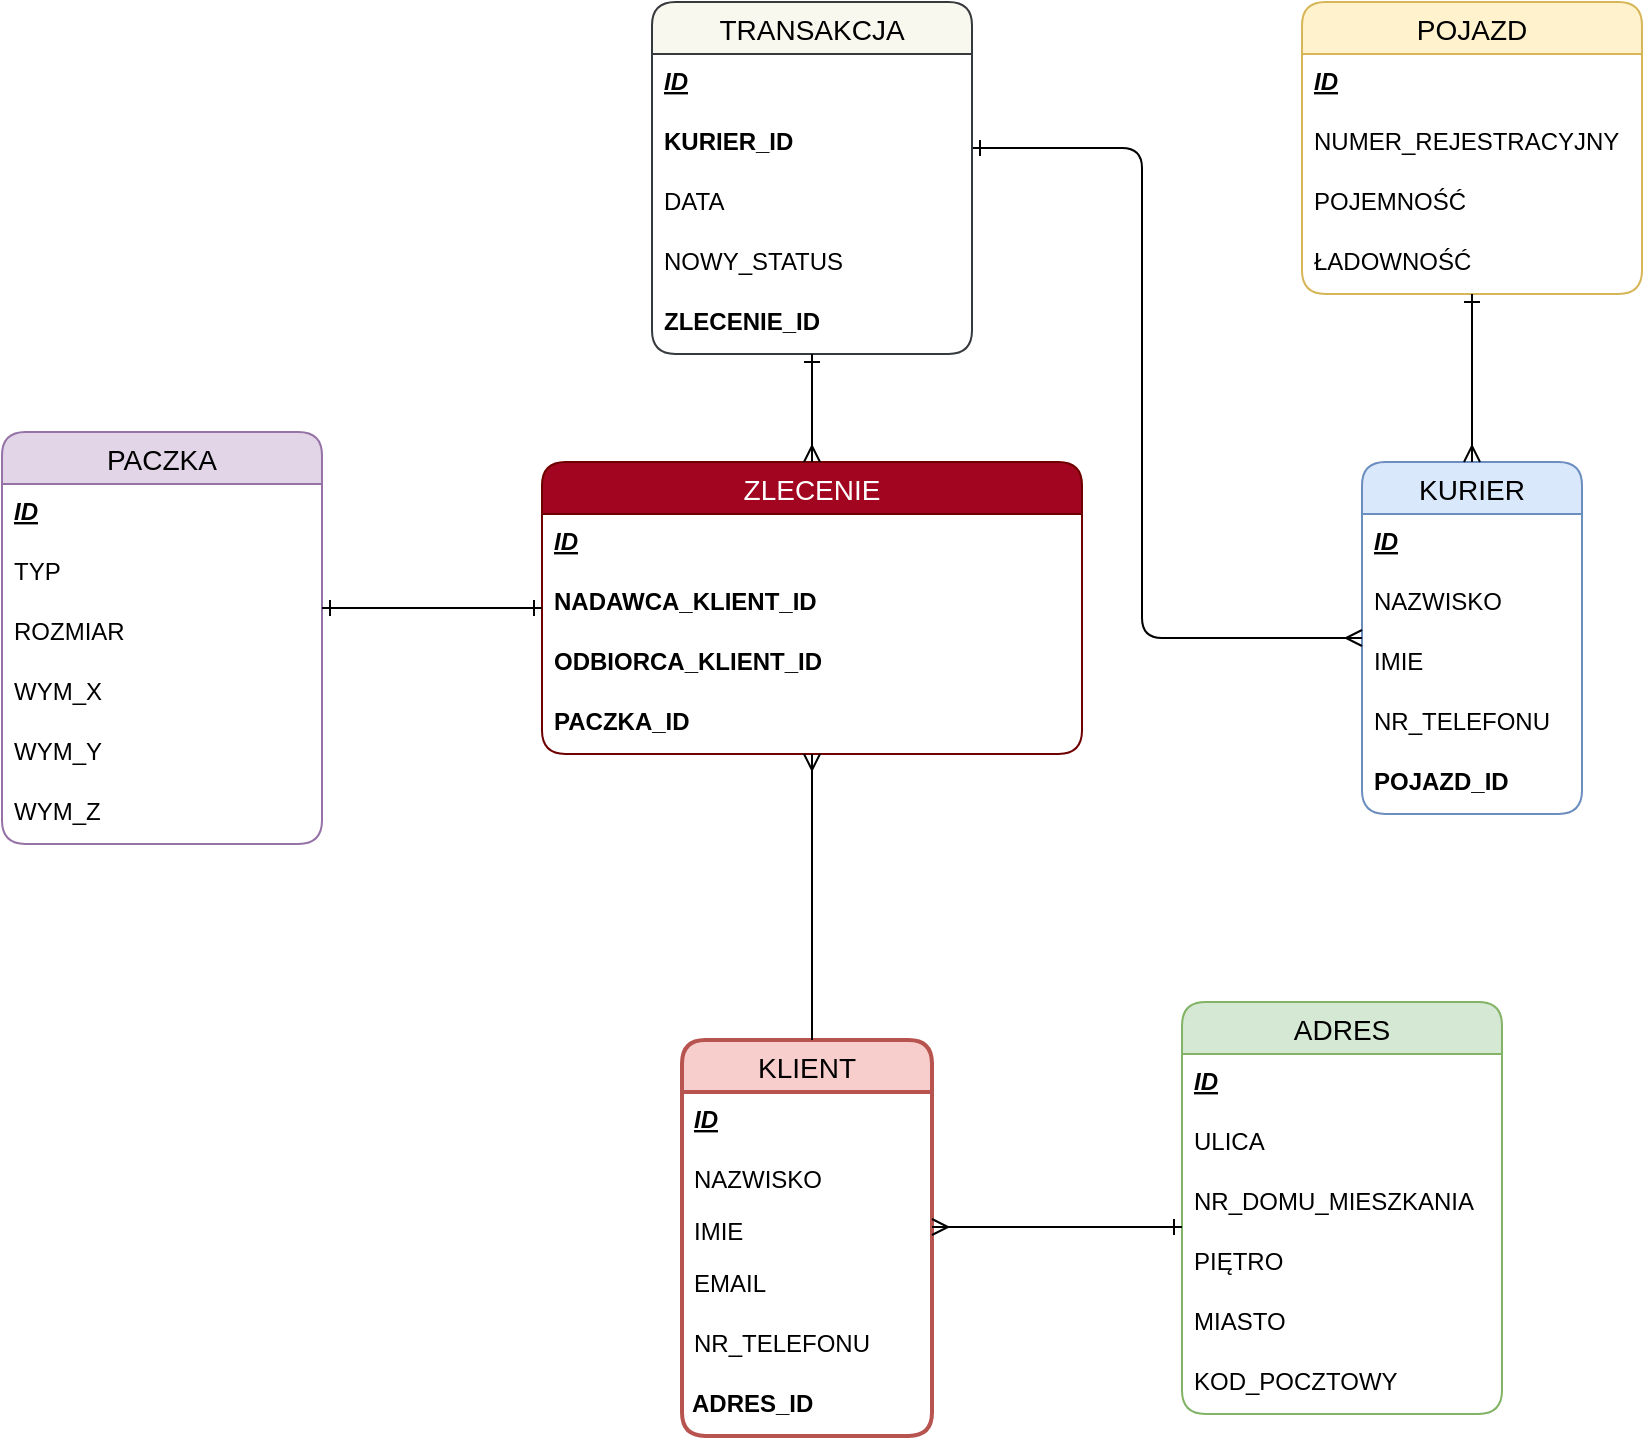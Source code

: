 <mxfile version="14.7.6" type="google"><diagram id="bWPawPZ_5_9XG9UZScvP" name="Page-1"><mxGraphModel dx="1038" dy="489" grid="1" gridSize="10" guides="1" tooltips="1" connect="1" arrows="1" fold="1" page="0" pageScale="1" pageWidth="1169" pageHeight="827" background="none" math="0" shadow="0"><root><mxCell id="0"/><mxCell id="1" parent="0"/><object label="KLIENT" placeholders="1" id="yWtfDCY7fMlx7n7QB2Mu-2"><mxCell style="swimlane;fontStyle=0;childLayout=stackLayout;horizontal=1;startSize=26;horizontalStack=0;resizeParent=1;resizeParentMax=0;resizeLast=0;collapsible=1;marginBottom=0;align=center;fontSize=14;rounded=1;shadow=0;fillColor=#f8cecc;strokeColor=#b85450;strokeWidth=2;swimlaneFillColor=#ffffff;" parent="1" vertex="1"><mxGeometry x="390" y="565" width="125" height="198" as="geometry"><mxRectangle x="390" y="565" width="50" height="26" as="alternateBounds"/></mxGeometry></mxCell></object><mxCell id="MqITxnU-AFIlXHRTQ3YX-64" value="ID" style="text;spacingLeft=4;spacingRight=4;overflow=hidden;rotatable=0;points=[[0,0.5],[1,0.5]];portConstraint=eastwest;fontSize=12;rounded=0;shadow=0;fontStyle=7" parent="yWtfDCY7fMlx7n7QB2Mu-2" vertex="1"><mxGeometry y="26" width="125" height="30" as="geometry"/></mxCell><mxCell id="yWtfDCY7fMlx7n7QB2Mu-4" value="NAZWISKO" style="text;strokeColor=none;align=left;verticalAlign=top;spacingLeft=4;spacingRight=4;overflow=hidden;rotatable=0;points=[[0,0.5],[1,0.5]];portConstraint=eastwest;" parent="yWtfDCY7fMlx7n7QB2Mu-2" vertex="1"><mxGeometry y="56" width="125" height="26" as="geometry"/></mxCell><mxCell id="yWtfDCY7fMlx7n7QB2Mu-3" value="IMIE&#10;" style="text;strokeColor=none;align=left;verticalAlign=top;spacingLeft=4;spacingRight=4;overflow=hidden;rotatable=0;points=[[0,0.5],[1,0.5]];portConstraint=eastwest;" parent="yWtfDCY7fMlx7n7QB2Mu-2" vertex="1"><mxGeometry y="82" width="125" height="26" as="geometry"/></mxCell><mxCell id="MqITxnU-AFIlXHRTQ3YX-75" value="EMAIL" style="text;strokeColor=none;spacingLeft=4;spacingRight=4;overflow=hidden;rotatable=0;points=[[0,0.5],[1,0.5]];portConstraint=eastwest;fontSize=12;rounded=0;shadow=0;" parent="yWtfDCY7fMlx7n7QB2Mu-2" vertex="1"><mxGeometry y="108" width="125" height="30" as="geometry"/></mxCell><mxCell id="MqITxnU-AFIlXHRTQ3YX-74" value="NR_TELEFONU&#10;" style="text;strokeColor=none;spacingLeft=4;spacingRight=4;overflow=hidden;rotatable=0;points=[[0,0.5],[1,0.5]];portConstraint=eastwest;fontSize=12;rounded=0;shadow=0;" parent="yWtfDCY7fMlx7n7QB2Mu-2" vertex="1"><mxGeometry y="138" width="125" height="30" as="geometry"/></mxCell><mxCell id="MqITxnU-AFIlXHRTQ3YX-65" value="ADRES_ID" style="text;spacingLeft=3;spacingRight=3;overflow=hidden;rotatable=0;points=[[0,0.1],[0.1,0.1]];portConstraint=eastwest;fontSize=12;rounded=1;shadow=0;perimeterSpacing=26;glass=0;sketch=0;fontStyle=1;" parent="yWtfDCY7fMlx7n7QB2Mu-2" vertex="1"><mxGeometry y="168" width="125" height="30" as="geometry"/></mxCell><mxCell id="MqITxnU-AFIlXHRTQ3YX-89" value="PACZKA" style="swimlane;fontStyle=0;childLayout=stackLayout;horizontal=1;startSize=26;horizontalStack=0;resizeParent=1;resizeParentMax=0;resizeLast=0;collapsible=1;marginBottom=0;align=center;fontSize=14;rounded=1;shadow=0;fillColor=#e1d5e7;strokeColor=#9673a6;swimlaneFillColor=#ffffff;" parent="1" vertex="1"><mxGeometry x="50" y="261" width="160" height="206" as="geometry"/></mxCell><mxCell id="MqITxnU-AFIlXHRTQ3YX-90" value="ID&#10;" style="text;strokeColor=none;fillColor=none;spacingLeft=4;spacingRight=4;overflow=hidden;rotatable=0;points=[[0,0.5],[1,0.5]];portConstraint=eastwest;fontSize=12;fontStyle=7" parent="MqITxnU-AFIlXHRTQ3YX-89" vertex="1"><mxGeometry y="26" width="160" height="30" as="geometry"/></mxCell><mxCell id="MqITxnU-AFIlXHRTQ3YX-257" value="TYP" style="text;strokeColor=none;fillColor=none;spacingLeft=4;spacingRight=4;overflow=hidden;rotatable=0;points=[[0,0.5],[1,0.5]];portConstraint=eastwest;fontSize=12;rounded=1;shadow=0;" parent="MqITxnU-AFIlXHRTQ3YX-89" vertex="1"><mxGeometry y="56" width="160" height="30" as="geometry"/></mxCell><mxCell id="MqITxnU-AFIlXHRTQ3YX-148" value="ROZMIAR" style="text;strokeColor=none;fillColor=none;spacingLeft=4;spacingRight=4;overflow=hidden;rotatable=0;points=[[0,0.5],[1,0.5]];portConstraint=eastwest;fontSize=12;rounded=1;shadow=0;" parent="MqITxnU-AFIlXHRTQ3YX-89" vertex="1"><mxGeometry y="86" width="160" height="30" as="geometry"/></mxCell><mxCell id="MqITxnU-AFIlXHRTQ3YX-100" value="WYM_X" style="text;strokeColor=none;fillColor=none;spacingLeft=4;spacingRight=4;overflow=hidden;rotatable=0;points=[[0,0.5],[1,0.5]];portConstraint=eastwest;fontSize=12;" parent="MqITxnU-AFIlXHRTQ3YX-89" vertex="1"><mxGeometry y="116" width="160" height="30" as="geometry"/></mxCell><mxCell id="MqITxnU-AFIlXHRTQ3YX-190" value="WYM_Y" style="text;strokeColor=none;fillColor=none;spacingLeft=4;spacingRight=4;overflow=hidden;rotatable=0;points=[[0,0.5],[1,0.5]];portConstraint=eastwest;fontSize=12;" parent="MqITxnU-AFIlXHRTQ3YX-89" vertex="1"><mxGeometry y="146" width="160" height="30" as="geometry"/></mxCell><mxCell id="MqITxnU-AFIlXHRTQ3YX-191" value="WYM_Z" style="text;strokeColor=none;fillColor=none;spacingLeft=4;spacingRight=4;overflow=hidden;rotatable=0;points=[[0,0.5],[1,0.5]];portConstraint=eastwest;fontSize=12;" parent="MqITxnU-AFIlXHRTQ3YX-89" vertex="1"><mxGeometry y="176" width="160" height="30" as="geometry"/></mxCell><mxCell id="MqITxnU-AFIlXHRTQ3YX-93" value="ADRES" style="swimlane;fontStyle=0;childLayout=stackLayout;horizontal=1;startSize=26;horizontalStack=0;resizeParent=1;resizeParentMax=0;resizeLast=0;collapsible=1;marginBottom=0;align=center;fontSize=14;rounded=1;shadow=0;strokeColor=#82b366;swimlaneFillColor=#ffffff;fillColor=#D5E8D4;" parent="1" vertex="1"><mxGeometry x="640" y="546" width="160" height="206" as="geometry"/></mxCell><mxCell id="MqITxnU-AFIlXHRTQ3YX-94" value="ID&#10;" style="text;strokeColor=none;fillColor=none;spacingLeft=4;spacingRight=4;overflow=hidden;rotatable=0;points=[[0,0.5],[1,0.5]];portConstraint=eastwest;fontSize=12;fontStyle=7" parent="MqITxnU-AFIlXHRTQ3YX-93" vertex="1"><mxGeometry y="26" width="160" height="30" as="geometry"/></mxCell><mxCell id="MqITxnU-AFIlXHRTQ3YX-95" value="ULICA" style="text;strokeColor=none;fillColor=none;spacingLeft=4;spacingRight=4;overflow=hidden;rotatable=0;points=[[0,0.5],[1,0.5]];portConstraint=eastwest;fontSize=12;" parent="MqITxnU-AFIlXHRTQ3YX-93" vertex="1"><mxGeometry y="56" width="160" height="30" as="geometry"/></mxCell><mxCell id="MqITxnU-AFIlXHRTQ3YX-96" value="NR_DOMU_MIESZKANIA" style="text;strokeColor=none;fillColor=none;spacingLeft=4;spacingRight=4;overflow=hidden;rotatable=0;points=[[0,0.5],[1,0.5]];portConstraint=eastwest;fontSize=12;" parent="MqITxnU-AFIlXHRTQ3YX-93" vertex="1"><mxGeometry y="86" width="160" height="30" as="geometry"/></mxCell><mxCell id="MqITxnU-AFIlXHRTQ3YX-99" value="PIĘTRO" style="text;strokeColor=none;fillColor=none;spacingLeft=4;spacingRight=4;overflow=hidden;rotatable=0;points=[[0,0.5],[1,0.5]];portConstraint=eastwest;fontSize=12;" parent="MqITxnU-AFIlXHRTQ3YX-93" vertex="1"><mxGeometry y="116" width="160" height="30" as="geometry"/></mxCell><mxCell id="MqITxnU-AFIlXHRTQ3YX-97" value="MIASTO&#10;" style="text;strokeColor=none;fillColor=none;spacingLeft=4;spacingRight=4;overflow=hidden;rotatable=0;points=[[0,0.5],[1,0.5]];portConstraint=eastwest;fontSize=12;rounded=1;shadow=0;" parent="MqITxnU-AFIlXHRTQ3YX-93" vertex="1"><mxGeometry y="146" width="160" height="30" as="geometry"/></mxCell><mxCell id="MqITxnU-AFIlXHRTQ3YX-98" value="KOD_POCZTOWY" style="text;strokeColor=none;fillColor=none;spacingLeft=4;spacingRight=4;overflow=hidden;rotatable=0;points=[[0,0.5],[1,0.5]];portConstraint=eastwest;fontSize=12;rounded=1;shadow=0;" parent="MqITxnU-AFIlXHRTQ3YX-93" vertex="1"><mxGeometry y="176" width="160" height="30" as="geometry"/></mxCell><mxCell id="MqITxnU-AFIlXHRTQ3YX-107" value="KURIER" style="swimlane;fontStyle=0;childLayout=stackLayout;horizontal=1;startSize=26;horizontalStack=0;resizeParent=1;resizeParentMax=0;resizeLast=0;collapsible=1;marginBottom=0;align=center;fontSize=14;rounded=1;shadow=0;fillColor=#dae8fc;strokeColor=#6c8ebf;swimlaneFillColor=#ffffff;" parent="1" vertex="1"><mxGeometry x="730" y="276" width="110" height="176" as="geometry"/></mxCell><mxCell id="MqITxnU-AFIlXHRTQ3YX-108" value="ID" style="text;strokeColor=none;fillColor=none;spacingLeft=4;spacingRight=4;overflow=hidden;rotatable=0;points=[[0,0.5],[1,0.5]];portConstraint=eastwest;fontSize=12;fontStyle=7" parent="MqITxnU-AFIlXHRTQ3YX-107" vertex="1"><mxGeometry y="26" width="110" height="30" as="geometry"/></mxCell><mxCell id="MqITxnU-AFIlXHRTQ3YX-129" value="NAZWISKO" style="text;strokeColor=none;fillColor=none;spacingLeft=4;spacingRight=4;overflow=hidden;rotatable=0;points=[[0,0.5],[1,0.5]];portConstraint=eastwest;fontSize=12;rounded=1;shadow=0;" parent="MqITxnU-AFIlXHRTQ3YX-107" vertex="1"><mxGeometry y="56" width="110" height="30" as="geometry"/></mxCell><mxCell id="MqITxnU-AFIlXHRTQ3YX-130" value="IMIE" style="text;strokeColor=none;fillColor=none;spacingLeft=4;spacingRight=4;overflow=hidden;rotatable=0;points=[[0,0.5],[1,0.5]];portConstraint=eastwest;fontSize=12;rounded=1;shadow=0;" parent="MqITxnU-AFIlXHRTQ3YX-107" vertex="1"><mxGeometry y="86" width="110" height="30" as="geometry"/></mxCell><mxCell id="MqITxnU-AFIlXHRTQ3YX-131" value="NR_TELEFONU" style="text;strokeColor=none;fillColor=none;spacingLeft=4;spacingRight=4;overflow=hidden;rotatable=0;points=[[0,0.5],[1,0.5]];portConstraint=eastwest;fontSize=12;rounded=1;shadow=0;" parent="MqITxnU-AFIlXHRTQ3YX-107" vertex="1"><mxGeometry y="116" width="110" height="30" as="geometry"/></mxCell><mxCell id="MqITxnU-AFIlXHRTQ3YX-109" value="POJAZD_ID" style="text;strokeColor=none;fillColor=none;spacingLeft=4;spacingRight=4;overflow=hidden;rotatable=0;points=[[0,0.5],[1,0.5]];portConstraint=eastwest;fontSize=12;fontStyle=1;" parent="MqITxnU-AFIlXHRTQ3YX-107" vertex="1"><mxGeometry y="146" width="110" height="30" as="geometry"/></mxCell><mxCell id="MqITxnU-AFIlXHRTQ3YX-112" value="POJAZD" style="swimlane;fontStyle=0;childLayout=stackLayout;horizontal=1;startSize=26;horizontalStack=0;resizeParent=1;resizeParentMax=0;resizeLast=0;collapsible=1;marginBottom=0;align=center;fontSize=14;rounded=1;shadow=0;fillColor=#fff2cc;strokeColor=#d6b656;swimlaneFillColor=#ffffff;" parent="1" vertex="1"><mxGeometry x="700" y="46" width="170" height="146" as="geometry"/></mxCell><mxCell id="MqITxnU-AFIlXHRTQ3YX-113" value="ID" style="text;strokeColor=none;fillColor=none;spacingLeft=4;spacingRight=4;overflow=hidden;rotatable=0;points=[[0,0.5],[1,0.5]];portConstraint=eastwest;fontSize=12;fontStyle=7" parent="MqITxnU-AFIlXHRTQ3YX-112" vertex="1"><mxGeometry y="26" width="170" height="30" as="geometry"/></mxCell><mxCell id="MqITxnU-AFIlXHRTQ3YX-114" value="NUMER_REJESTRACYJNY" style="text;strokeColor=none;fillColor=none;spacingLeft=4;spacingRight=4;overflow=hidden;rotatable=0;points=[[0,0.5],[1,0.5]];portConstraint=eastwest;fontSize=12;" parent="MqITxnU-AFIlXHRTQ3YX-112" vertex="1"><mxGeometry y="56" width="170" height="30" as="geometry"/></mxCell><mxCell id="MqITxnU-AFIlXHRTQ3YX-132" value="POJEMNOŚĆ&#10;" style="text;strokeColor=none;fillColor=none;spacingLeft=4;spacingRight=4;overflow=hidden;rotatable=0;points=[[0,0.5],[1,0.5]];portConstraint=eastwest;fontSize=12;rounded=1;shadow=0;" parent="MqITxnU-AFIlXHRTQ3YX-112" vertex="1"><mxGeometry y="86" width="170" height="30" as="geometry"/></mxCell><mxCell id="MqITxnU-AFIlXHRTQ3YX-133" value="ŁADOWNOŚĆ" style="text;strokeColor=none;fillColor=none;spacingLeft=4;spacingRight=4;overflow=hidden;rotatable=0;points=[[0,0.5],[1,0.5]];portConstraint=eastwest;fontSize=12;rounded=1;shadow=0;" parent="MqITxnU-AFIlXHRTQ3YX-112" vertex="1"><mxGeometry y="116" width="170" height="30" as="geometry"/></mxCell><mxCell id="MqITxnU-AFIlXHRTQ3YX-134" value="ZLECENIE" style="swimlane;fontStyle=0;childLayout=stackLayout;horizontal=1;startSize=26;horizontalStack=0;resizeParent=1;resizeParentMax=0;resizeLast=0;collapsible=1;marginBottom=0;align=center;fontSize=14;rounded=1;shadow=0;strokeColor=#6F0000;fontColor=#ffffff;swimlaneFillColor=#ffffff;fillColor=#A2051F;" parent="1" vertex="1"><mxGeometry x="320" y="276" width="270" height="146" as="geometry"/></mxCell><mxCell id="MqITxnU-AFIlXHRTQ3YX-135" value="ID" style="text;strokeColor=none;fillColor=none;spacingLeft=4;spacingRight=4;overflow=hidden;rotatable=0;points=[[0,0.5],[1,0.5]];portConstraint=eastwest;fontSize=12;fontStyle=7;" parent="MqITxnU-AFIlXHRTQ3YX-134" vertex="1"><mxGeometry y="26" width="270" height="30" as="geometry"/></mxCell><mxCell id="MqITxnU-AFIlXHRTQ3YX-137" value="NADAWCA_KLIENT_ID" style="text;strokeColor=none;fillColor=none;spacingLeft=4;spacingRight=4;overflow=hidden;rotatable=0;points=[[0,0.5],[1,0.5]];portConstraint=eastwest;fontSize=12;fontStyle=1;" parent="MqITxnU-AFIlXHRTQ3YX-134" vertex="1"><mxGeometry y="56" width="270" height="30" as="geometry"/></mxCell><mxCell id="MqITxnU-AFIlXHRTQ3YX-143" value="ODBIORCA_KLIENT_ID" style="text;strokeColor=none;fillColor=none;spacingLeft=4;spacingRight=4;overflow=hidden;rotatable=0;points=[[0,0.5],[1,0.5]];portConstraint=eastwest;fontSize=12;fontStyle=1;" parent="MqITxnU-AFIlXHRTQ3YX-134" vertex="1"><mxGeometry y="86" width="270" height="30" as="geometry"/></mxCell><mxCell id="MqITxnU-AFIlXHRTQ3YX-156" value="PACZKA_ID" style="text;strokeColor=none;fillColor=none;spacingLeft=4;spacingRight=4;overflow=hidden;rotatable=0;points=[[0,0.5],[1,0.5]];portConstraint=eastwest;fontSize=12;rounded=1;shadow=0;fontStyle=1;labelBackgroundColor=none;" parent="MqITxnU-AFIlXHRTQ3YX-134" vertex="1"><mxGeometry y="116" width="270" height="30" as="geometry"/></mxCell><mxCell id="MqITxnU-AFIlXHRTQ3YX-172" value="" style="edgeStyle=elbowEdgeStyle;fontSize=12;html=1;endArrow=ERone;startArrow=ERmany;elbow=vertical;endFill=0;startFill=0;" parent="1" source="yWtfDCY7fMlx7n7QB2Mu-2" target="MqITxnU-AFIlXHRTQ3YX-93" edge="1"><mxGeometry width="100" height="100" relative="1" as="geometry"><mxPoint x="577.5" y="346" as="sourcePoint"/><mxPoint x="677.5" y="246" as="targetPoint"/></mxGeometry></mxCell><mxCell id="MqITxnU-AFIlXHRTQ3YX-176" value="" style="edgeStyle=elbowEdgeStyle;fontSize=12;html=1;endArrow=ERone;endFill=0;startArrow=ERmany;startFill=0;" parent="1" source="MqITxnU-AFIlXHRTQ3YX-107" target="MqITxnU-AFIlXHRTQ3YX-112" edge="1"><mxGeometry width="100" height="100" relative="1" as="geometry"><mxPoint x="927.5" y="166" as="sourcePoint"/><mxPoint x="517.5" y="236" as="targetPoint"/></mxGeometry></mxCell><mxCell id="MqITxnU-AFIlXHRTQ3YX-179" value="" style="edgeStyle=elbowEdgeStyle;fontSize=12;html=1;endArrow=ERmany;startArrow=none;endFill=0;startFill=0;" parent="1" source="yWtfDCY7fMlx7n7QB2Mu-2" target="MqITxnU-AFIlXHRTQ3YX-134" edge="1"><mxGeometry width="100" height="100" relative="1" as="geometry"><mxPoint x="257.5" y="536" as="sourcePoint"/><mxPoint x="357.5" y="436" as="targetPoint"/><Array as="points"><mxPoint x="455" y="480"/></Array></mxGeometry></mxCell><mxCell id="MqITxnU-AFIlXHRTQ3YX-187" value="" style="edgeStyle=orthogonalEdgeStyle;fontSize=12;html=1;endArrow=ERmany;endFill=0;startArrow=ERone;startFill=0;" parent="1" source="MqITxnU-AFIlXHRTQ3YX-228" target="MqITxnU-AFIlXHRTQ3YX-107" edge="1"><mxGeometry width="100" height="100" relative="1" as="geometry"><mxPoint x="357.5" y="346" as="sourcePoint"/><mxPoint x="457.5" y="246" as="targetPoint"/><Array as="points"><mxPoint x="620" y="119"/><mxPoint x="620" y="364"/></Array></mxGeometry></mxCell><mxCell id="MqITxnU-AFIlXHRTQ3YX-248" value="" style="fontSize=12;html=1;endArrow=ERone;edgeStyle=elbowEdgeStyle;elbow=vertical;endFill=0;startArrow=ERone;startFill=0;" parent="1" source="MqITxnU-AFIlXHRTQ3YX-89" target="MqITxnU-AFIlXHRTQ3YX-134" edge="1"><mxGeometry width="100" height="100" relative="1" as="geometry"><mxPoint x="510" y="380" as="sourcePoint"/><mxPoint x="610" y="280" as="targetPoint"/></mxGeometry></mxCell><mxCell id="MqITxnU-AFIlXHRTQ3YX-228" value="TRANSAKCJA" style="swimlane;fontStyle=0;childLayout=stackLayout;horizontal=1;startSize=26;horizontalStack=0;resizeParent=1;resizeParentMax=0;resizeLast=0;collapsible=1;marginBottom=0;align=center;fontSize=14;rounded=1;shadow=0;strokeColor=#36393d;swimlaneFillColor=#ffffff;fillColor=#F9F8EF;" parent="1" vertex="1"><mxGeometry x="375" y="46" width="160" height="176" as="geometry"/></mxCell><mxCell id="MqITxnU-AFIlXHRTQ3YX-229" value="ID" style="text;strokeColor=none;fillColor=none;spacingLeft=4;spacingRight=4;overflow=hidden;rotatable=0;points=[[0,0.5],[1,0.5]];portConstraint=eastwest;fontSize=12;fontStyle=7" parent="MqITxnU-AFIlXHRTQ3YX-228" vertex="1"><mxGeometry y="26" width="160" height="30" as="geometry"/></mxCell><mxCell id="MqITxnU-AFIlXHRTQ3YX-136" value="KURIER_ID" style="text;strokeColor=none;fillColor=none;spacingLeft=4;spacingRight=4;overflow=hidden;rotatable=0;points=[[0,0.5],[1,0.5]];portConstraint=eastwest;fontSize=12;fontStyle=1;" parent="MqITxnU-AFIlXHRTQ3YX-228" vertex="1"><mxGeometry y="56" width="160" height="30" as="geometry"/></mxCell><mxCell id="MqITxnU-AFIlXHRTQ3YX-230" value="DATA" style="text;strokeColor=none;fillColor=none;spacingLeft=4;spacingRight=4;overflow=hidden;rotatable=0;points=[[0,0.5],[1,0.5]];portConstraint=eastwest;fontSize=12;" parent="MqITxnU-AFIlXHRTQ3YX-228" vertex="1"><mxGeometry y="86" width="160" height="30" as="geometry"/></mxCell><mxCell id="MqITxnU-AFIlXHRTQ3YX-231" value="NOWY_STATUS" style="text;strokeColor=none;fillColor=none;spacingLeft=4;spacingRight=4;overflow=hidden;rotatable=0;points=[[0,0.5],[1,0.5]];portConstraint=eastwest;fontSize=12;" parent="MqITxnU-AFIlXHRTQ3YX-228" vertex="1"><mxGeometry y="116" width="160" height="30" as="geometry"/></mxCell><mxCell id="MqITxnU-AFIlXHRTQ3YX-157" value="ZLECENIE_ID" style="text;strokeColor=none;fillColor=none;spacingLeft=4;spacingRight=4;overflow=hidden;rotatable=0;points=[[0,0.5],[1,0.5]];portConstraint=eastwest;fontSize=12;rounded=1;shadow=0;fontStyle=1;" parent="MqITxnU-AFIlXHRTQ3YX-228" vertex="1"><mxGeometry y="146" width="160" height="30" as="geometry"/></mxCell><mxCell id="MqITxnU-AFIlXHRTQ3YX-251" value="" style="edgeStyle=elbowEdgeStyle;fontSize=12;html=1;endArrow=ERone;exitX=0.5;exitY=0;exitDx=0;exitDy=0;elbow=vertical;endFill=0;startArrow=ERmany;startFill=0;" parent="1" source="MqITxnU-AFIlXHRTQ3YX-134" target="MqITxnU-AFIlXHRTQ3YX-228" edge="1"><mxGeometry width="100" height="100" relative="1" as="geometry"><mxPoint x="387.5" y="426" as="sourcePoint"/><mxPoint x="487.5" y="326" as="targetPoint"/></mxGeometry></mxCell></root></mxGraphModel></diagram></mxfile>